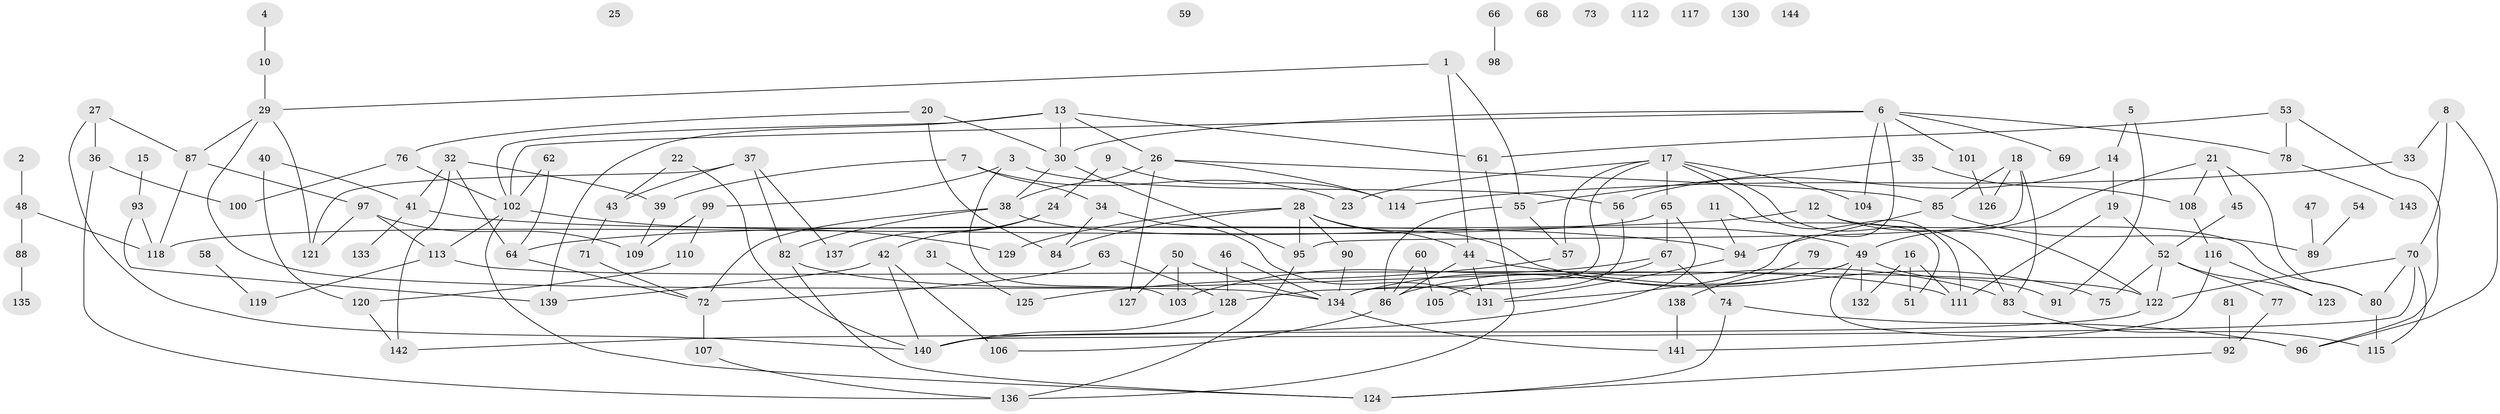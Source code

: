 // Generated by graph-tools (version 1.1) at 2025/33/03/09/25 02:33:38]
// undirected, 144 vertices, 208 edges
graph export_dot {
graph [start="1"]
  node [color=gray90,style=filled];
  1;
  2;
  3;
  4;
  5;
  6;
  7;
  8;
  9;
  10;
  11;
  12;
  13;
  14;
  15;
  16;
  17;
  18;
  19;
  20;
  21;
  22;
  23;
  24;
  25;
  26;
  27;
  28;
  29;
  30;
  31;
  32;
  33;
  34;
  35;
  36;
  37;
  38;
  39;
  40;
  41;
  42;
  43;
  44;
  45;
  46;
  47;
  48;
  49;
  50;
  51;
  52;
  53;
  54;
  55;
  56;
  57;
  58;
  59;
  60;
  61;
  62;
  63;
  64;
  65;
  66;
  67;
  68;
  69;
  70;
  71;
  72;
  73;
  74;
  75;
  76;
  77;
  78;
  79;
  80;
  81;
  82;
  83;
  84;
  85;
  86;
  87;
  88;
  89;
  90;
  91;
  92;
  93;
  94;
  95;
  96;
  97;
  98;
  99;
  100;
  101;
  102;
  103;
  104;
  105;
  106;
  107;
  108;
  109;
  110;
  111;
  112;
  113;
  114;
  115;
  116;
  117;
  118;
  119;
  120;
  121;
  122;
  123;
  124;
  125;
  126;
  127;
  128;
  129;
  130;
  131;
  132;
  133;
  134;
  135;
  136;
  137;
  138;
  139;
  140;
  141;
  142;
  143;
  144;
  1 -- 29;
  1 -- 44;
  1 -- 55;
  2 -- 48;
  3 -- 56;
  3 -- 99;
  3 -- 103;
  4 -- 10;
  5 -- 14;
  5 -- 91;
  6 -- 30;
  6 -- 69;
  6 -- 78;
  6 -- 101;
  6 -- 102;
  6 -- 104;
  6 -- 131;
  7 -- 23;
  7 -- 34;
  7 -- 39;
  8 -- 33;
  8 -- 70;
  8 -- 96;
  9 -- 24;
  9 -- 114;
  10 -- 29;
  11 -- 51;
  11 -- 94;
  12 -- 64;
  12 -- 80;
  12 -- 122;
  13 -- 26;
  13 -- 30;
  13 -- 61;
  13 -- 102;
  13 -- 139;
  14 -- 19;
  14 -- 56;
  15 -- 93;
  16 -- 51;
  16 -- 111;
  16 -- 132;
  17 -- 23;
  17 -- 57;
  17 -- 65;
  17 -- 83;
  17 -- 104;
  17 -- 111;
  17 -- 128;
  18 -- 83;
  18 -- 85;
  18 -- 95;
  18 -- 126;
  19 -- 52;
  19 -- 111;
  20 -- 30;
  20 -- 76;
  20 -- 84;
  21 -- 45;
  21 -- 49;
  21 -- 80;
  21 -- 108;
  22 -- 43;
  22 -- 140;
  24 -- 42;
  24 -- 137;
  26 -- 38;
  26 -- 85;
  26 -- 114;
  26 -- 127;
  27 -- 36;
  27 -- 87;
  27 -- 140;
  28 -- 44;
  28 -- 75;
  28 -- 84;
  28 -- 90;
  28 -- 95;
  28 -- 129;
  29 -- 87;
  29 -- 121;
  29 -- 134;
  30 -- 38;
  30 -- 95;
  31 -- 125;
  32 -- 39;
  32 -- 41;
  32 -- 64;
  32 -- 142;
  33 -- 114;
  34 -- 84;
  34 -- 131;
  35 -- 55;
  35 -- 108;
  36 -- 100;
  36 -- 136;
  37 -- 43;
  37 -- 82;
  37 -- 121;
  37 -- 137;
  38 -- 49;
  38 -- 72;
  38 -- 82;
  39 -- 109;
  40 -- 41;
  40 -- 120;
  41 -- 94;
  41 -- 133;
  42 -- 106;
  42 -- 139;
  42 -- 140;
  43 -- 71;
  44 -- 83;
  44 -- 86;
  44 -- 131;
  45 -- 52;
  46 -- 128;
  46 -- 134;
  47 -- 89;
  48 -- 88;
  48 -- 118;
  49 -- 86;
  49 -- 91;
  49 -- 96;
  49 -- 132;
  49 -- 134;
  50 -- 103;
  50 -- 127;
  50 -- 134;
  52 -- 75;
  52 -- 77;
  52 -- 122;
  52 -- 123;
  53 -- 61;
  53 -- 78;
  53 -- 96;
  54 -- 89;
  55 -- 57;
  55 -- 86;
  56 -- 134;
  57 -- 125;
  58 -- 119;
  60 -- 86;
  60 -- 105;
  61 -- 136;
  62 -- 64;
  62 -- 102;
  63 -- 72;
  63 -- 128;
  64 -- 72;
  65 -- 67;
  65 -- 118;
  65 -- 142;
  66 -- 98;
  67 -- 74;
  67 -- 103;
  67 -- 105;
  70 -- 80;
  70 -- 115;
  70 -- 122;
  70 -- 140;
  71 -- 72;
  72 -- 107;
  74 -- 96;
  74 -- 124;
  76 -- 100;
  76 -- 102;
  77 -- 92;
  78 -- 143;
  79 -- 138;
  80 -- 115;
  81 -- 92;
  82 -- 111;
  82 -- 124;
  83 -- 115;
  85 -- 89;
  85 -- 94;
  86 -- 106;
  87 -- 97;
  87 -- 118;
  88 -- 135;
  90 -- 134;
  92 -- 124;
  93 -- 118;
  93 -- 139;
  94 -- 131;
  95 -- 136;
  97 -- 109;
  97 -- 113;
  97 -- 121;
  99 -- 109;
  99 -- 110;
  101 -- 126;
  102 -- 113;
  102 -- 124;
  102 -- 129;
  107 -- 136;
  108 -- 116;
  110 -- 120;
  113 -- 119;
  113 -- 122;
  116 -- 123;
  116 -- 141;
  120 -- 142;
  122 -- 140;
  128 -- 140;
  134 -- 141;
  138 -- 141;
}
